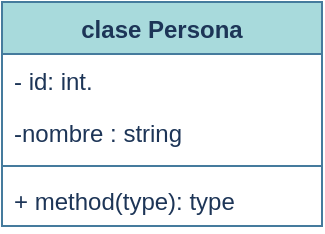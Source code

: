 <mxfile version="21.7.1" type="github">
  <diagram name="Página-1" id="ZE2Og2liTJ8zFDJ8wkAW">
    <mxGraphModel dx="1222" dy="601" grid="1" gridSize="10" guides="1" tooltips="1" connect="1" arrows="1" fold="1" page="1" pageScale="1" pageWidth="980" pageHeight="1390" math="0" shadow="0">
      <root>
        <mxCell id="0" />
        <mxCell id="1" parent="0" />
        <mxCell id="D-GpD_URcGxK7QM6RUJf-1" value="&lt;font style=&quot;vertical-align: inherit;&quot;&gt;&lt;font style=&quot;vertical-align: inherit;&quot;&gt;&lt;font style=&quot;vertical-align: inherit;&quot;&gt;&lt;font style=&quot;vertical-align: inherit;&quot;&gt;&amp;nbsp;clase Persona&amp;nbsp;&lt;/font&gt;&lt;/font&gt;&lt;/font&gt;&lt;/font&gt;" style="swimlane;fontStyle=1;align=center;verticalAlign=top;childLayout=stackLayout;horizontal=1;startSize=26;horizontalStack=0;resizeParent=1;resizeParentMax=0;resizeLast=0;collapsible=1;marginBottom=0;whiteSpace=wrap;html=1;labelBackgroundColor=none;fillColor=#A8DADC;strokeColor=#457B9D;fontColor=#1D3557;" vertex="1" parent="1">
          <mxGeometry x="320" y="60" width="160" height="112" as="geometry" />
        </mxCell>
        <mxCell id="D-GpD_URcGxK7QM6RUJf-5" value="&lt;font style=&quot;vertical-align: inherit;&quot;&gt;&lt;font style=&quot;vertical-align: inherit;&quot;&gt;- id: int.&lt;/font&gt;&lt;/font&gt;" style="text;strokeColor=none;fillColor=none;align=left;verticalAlign=top;spacingLeft=4;spacingRight=4;overflow=hidden;rotatable=0;points=[[0,0.5],[1,0.5]];portConstraint=eastwest;whiteSpace=wrap;html=1;labelBackgroundColor=none;fontColor=#1D3557;" vertex="1" parent="D-GpD_URcGxK7QM6RUJf-1">
          <mxGeometry y="26" width="160" height="26" as="geometry" />
        </mxCell>
        <mxCell id="D-GpD_URcGxK7QM6RUJf-2" value="&lt;font style=&quot;vertical-align: inherit;&quot;&gt;&lt;font style=&quot;vertical-align: inherit;&quot;&gt;&lt;font style=&quot;vertical-align: inherit;&quot;&gt;&lt;font style=&quot;vertical-align: inherit;&quot;&gt;&lt;font style=&quot;vertical-align: inherit;&quot;&gt;&lt;font style=&quot;vertical-align: inherit;&quot;&gt;-nombre :&amp;nbsp;&lt;/font&gt;&lt;/font&gt;&lt;/font&gt;&lt;/font&gt;&lt;/font&gt;&lt;/font&gt;string" style="text;strokeColor=none;fillColor=none;align=left;verticalAlign=top;spacingLeft=4;spacingRight=4;overflow=hidden;rotatable=0;points=[[0,0.5],[1,0.5]];portConstraint=eastwest;whiteSpace=wrap;html=1;labelBackgroundColor=none;fontColor=#1D3557;" vertex="1" parent="D-GpD_URcGxK7QM6RUJf-1">
          <mxGeometry y="52" width="160" height="26" as="geometry" />
        </mxCell>
        <mxCell id="D-GpD_URcGxK7QM6RUJf-3" value="" style="line;strokeWidth=1;fillColor=none;align=left;verticalAlign=middle;spacingTop=-1;spacingLeft=3;spacingRight=3;rotatable=0;labelPosition=right;points=[];portConstraint=eastwest;strokeColor=#457B9D;labelBackgroundColor=none;fontColor=#1D3557;" vertex="1" parent="D-GpD_URcGxK7QM6RUJf-1">
          <mxGeometry y="78" width="160" height="8" as="geometry" />
        </mxCell>
        <mxCell id="D-GpD_URcGxK7QM6RUJf-4" value="+ method(type): type" style="text;strokeColor=none;fillColor=none;align=left;verticalAlign=top;spacingLeft=4;spacingRight=4;overflow=hidden;rotatable=0;points=[[0,0.5],[1,0.5]];portConstraint=eastwest;whiteSpace=wrap;html=1;labelBackgroundColor=none;fontColor=#1D3557;" vertex="1" parent="D-GpD_URcGxK7QM6RUJf-1">
          <mxGeometry y="86" width="160" height="26" as="geometry" />
        </mxCell>
      </root>
    </mxGraphModel>
  </diagram>
</mxfile>
